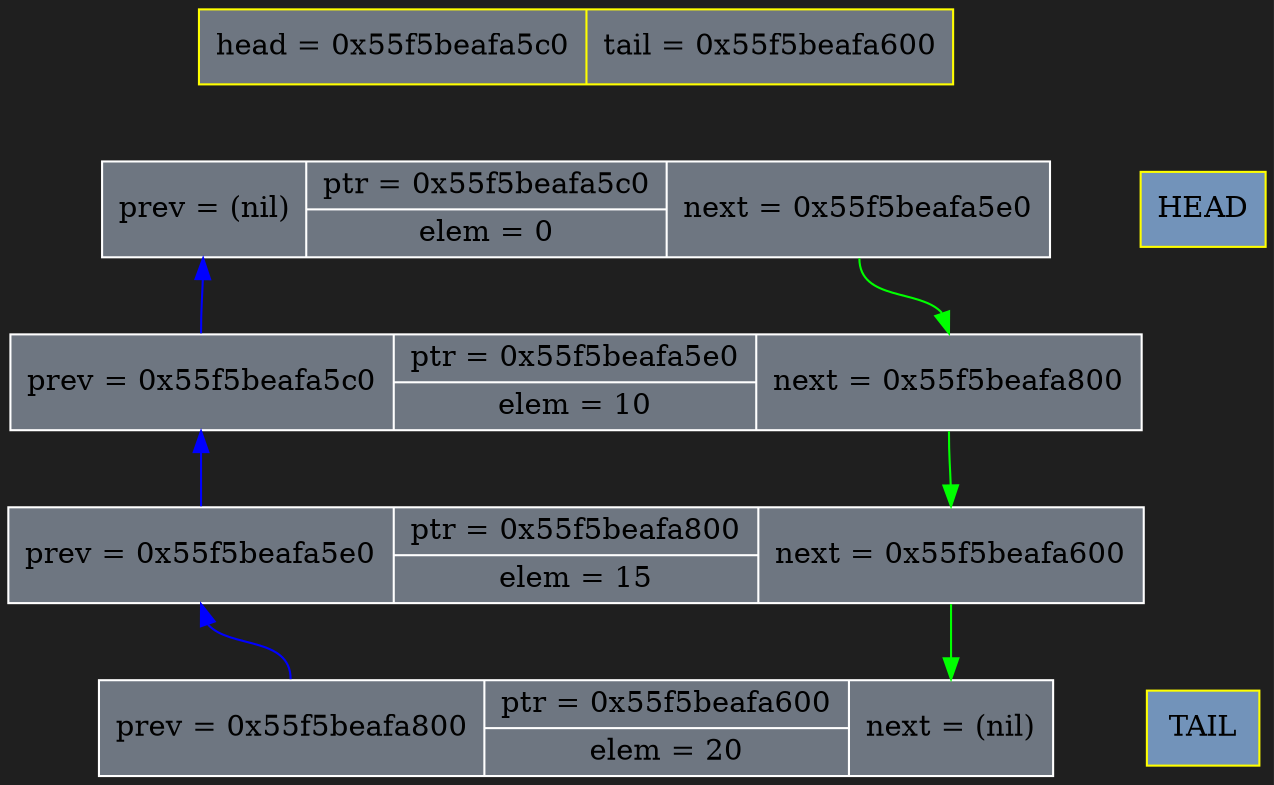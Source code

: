 digraph List{
    graph [bgcolor="#1f1f1f"];
    node[color=white, fontcolor="#000000", fontsize=14];
elem_zero [shape="record", style="filled", fillcolor="#6e7681", color=yellow, label=" head = 0x55f5beafa5c0 | tail = 0x55f5beafa600"];
elem_0 [shape="record", style="filled", fillcolor="#6e7681", label=" <p>prev = (nil) | {<i>ptr = 0x55f5beafa5c0 |<e>elem = 0} | <n>next = 0x55f5beafa5e0}"];
elem_1 [shape="record", style="filled", fillcolor="#6e7681", label=" <p>prev = 0x55f5beafa5c0 | {<i>ptr = 0x55f5beafa5e0 |<e>elem = 10} | <n>next = 0x55f5beafa800}"];
elem_2 [shape="record", style="filled", fillcolor="#6e7681", label=" <p>prev = 0x55f5beafa5e0 | {<i>ptr = 0x55f5beafa800 |<e>elem = 15} | <n>next = 0x55f5beafa600}"];
elem_3 [shape="record", style="filled", fillcolor="#6e7681", label=" <p>prev = 0x55f5beafa800 | {<i>ptr = 0x55f5beafa600 |<e>elem = 20} | <n>next = (nil)}"];
elem_zero->elem_0->elem_1->elem_2->elem_3 [weight=10000, color=transparent, arrowtail=none];
elem_0:<n>->elem_1:<n> [color=green];
elem_1:<n>->elem_2:<n> [color=green];
elem_1:<p>->elem_0:<p> [color=blue];
elem_2:<n>->elem_3:<n> [color=green];
elem_2:<p>->elem_1:<p> [color=blue];
elem_3:<p>->elem_2:<p> [color=blue];
head [shape=rect, label="HEAD", color=yellow, fillcolor="#7293ba",style=filled];
tail [shape=rect, label="TAIL", color=yellow, fillcolor="#7293ba",style=filled];
head->tail[weight=100, color=transparent];{rank=same; head; elem_0}
{rank=same; tail; elem_3}
}
